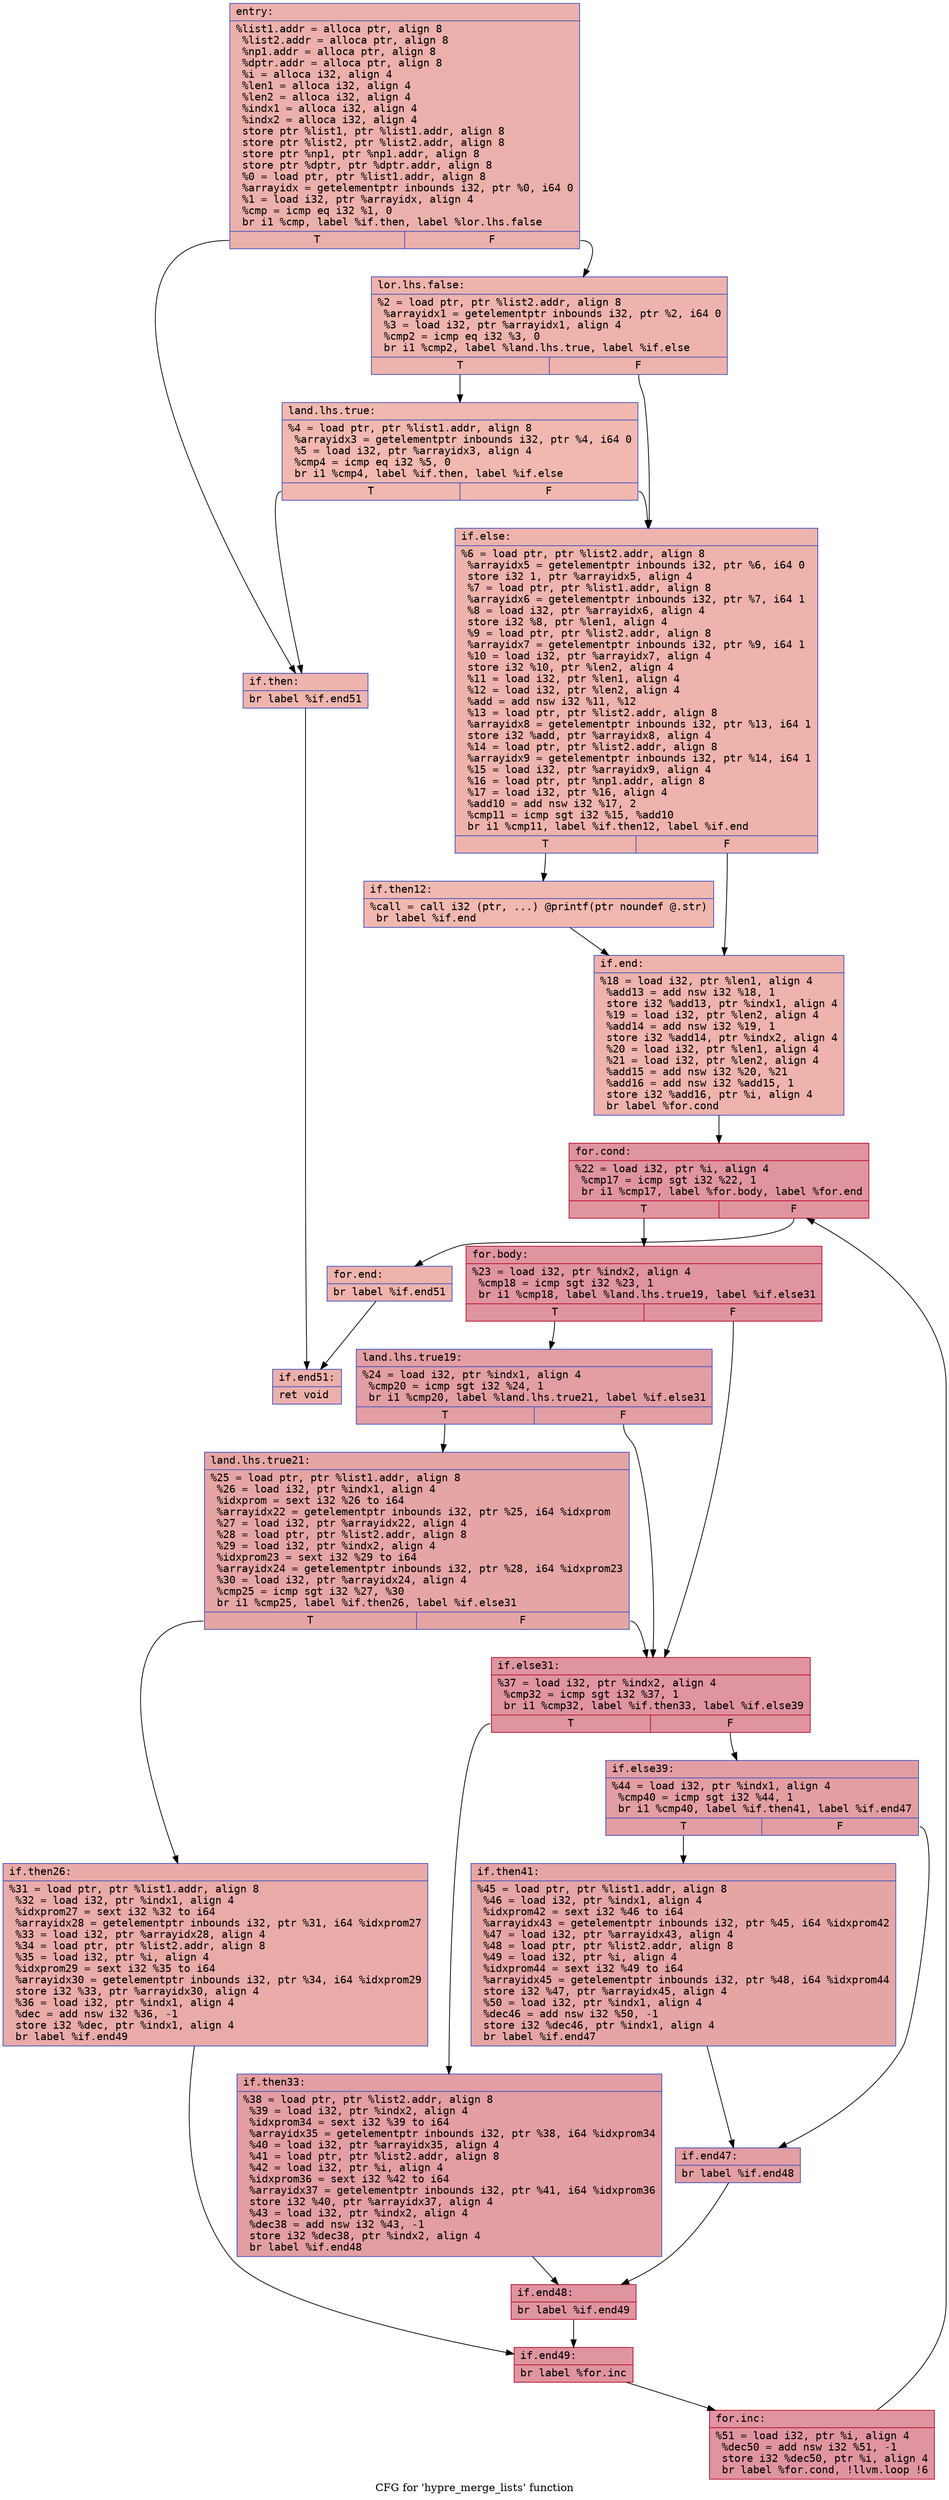 digraph "CFG for 'hypre_merge_lists' function" {
	label="CFG for 'hypre_merge_lists' function";

	Node0x5596ebdc4560 [shape=record,color="#3d50c3ff", style=filled, fillcolor="#d24b4070" fontname="Courier",label="{entry:\l|  %list1.addr = alloca ptr, align 8\l  %list2.addr = alloca ptr, align 8\l  %np1.addr = alloca ptr, align 8\l  %dptr.addr = alloca ptr, align 8\l  %i = alloca i32, align 4\l  %len1 = alloca i32, align 4\l  %len2 = alloca i32, align 4\l  %indx1 = alloca i32, align 4\l  %indx2 = alloca i32, align 4\l  store ptr %list1, ptr %list1.addr, align 8\l  store ptr %list2, ptr %list2.addr, align 8\l  store ptr %np1, ptr %np1.addr, align 8\l  store ptr %dptr, ptr %dptr.addr, align 8\l  %0 = load ptr, ptr %list1.addr, align 8\l  %arrayidx = getelementptr inbounds i32, ptr %0, i64 0\l  %1 = load i32, ptr %arrayidx, align 4\l  %cmp = icmp eq i32 %1, 0\l  br i1 %cmp, label %if.then, label %lor.lhs.false\l|{<s0>T|<s1>F}}"];
	Node0x5596ebdc4560:s0 -> Node0x5596ebdc8100[tooltip="entry -> if.then\nProbability 37.50%" ];
	Node0x5596ebdc4560:s1 -> Node0x5596ebdc8170[tooltip="entry -> lor.lhs.false\nProbability 62.50%" ];
	Node0x5596ebdc8170 [shape=record,color="#3d50c3ff", style=filled, fillcolor="#d6524470" fontname="Courier",label="{lor.lhs.false:\l|  %2 = load ptr, ptr %list2.addr, align 8\l  %arrayidx1 = getelementptr inbounds i32, ptr %2, i64 0\l  %3 = load i32, ptr %arrayidx1, align 4\l  %cmp2 = icmp eq i32 %3, 0\l  br i1 %cmp2, label %land.lhs.true, label %if.else\l|{<s0>T|<s1>F}}"];
	Node0x5596ebdc8170:s0 -> Node0x5596ebdc8520[tooltip="lor.lhs.false -> land.lhs.true\nProbability 37.50%" ];
	Node0x5596ebdc8170:s1 -> Node0x5596ebdc85a0[tooltip="lor.lhs.false -> if.else\nProbability 62.50%" ];
	Node0x5596ebdc8520 [shape=record,color="#3d50c3ff", style=filled, fillcolor="#dc5d4a70" fontname="Courier",label="{land.lhs.true:\l|  %4 = load ptr, ptr %list1.addr, align 8\l  %arrayidx3 = getelementptr inbounds i32, ptr %4, i64 0\l  %5 = load i32, ptr %arrayidx3, align 4\l  %cmp4 = icmp eq i32 %5, 0\l  br i1 %cmp4, label %if.then, label %if.else\l|{<s0>T|<s1>F}}"];
	Node0x5596ebdc8520:s0 -> Node0x5596ebdc8100[tooltip="land.lhs.true -> if.then\nProbability 37.50%" ];
	Node0x5596ebdc8520:s1 -> Node0x5596ebdc85a0[tooltip="land.lhs.true -> if.else\nProbability 62.50%" ];
	Node0x5596ebdc8100 [shape=record,color="#3d50c3ff", style=filled, fillcolor="#d8564670" fontname="Courier",label="{if.then:\l|  br label %if.end51\l}"];
	Node0x5596ebdc8100 -> Node0x5596ebdc89f0[tooltip="if.then -> if.end51\nProbability 100.00%" ];
	Node0x5596ebdc85a0 [shape=record,color="#3d50c3ff", style=filled, fillcolor="#d6524470" fontname="Courier",label="{if.else:\l|  %6 = load ptr, ptr %list2.addr, align 8\l  %arrayidx5 = getelementptr inbounds i32, ptr %6, i64 0\l  store i32 1, ptr %arrayidx5, align 4\l  %7 = load ptr, ptr %list1.addr, align 8\l  %arrayidx6 = getelementptr inbounds i32, ptr %7, i64 1\l  %8 = load i32, ptr %arrayidx6, align 4\l  store i32 %8, ptr %len1, align 4\l  %9 = load ptr, ptr %list2.addr, align 8\l  %arrayidx7 = getelementptr inbounds i32, ptr %9, i64 1\l  %10 = load i32, ptr %arrayidx7, align 4\l  store i32 %10, ptr %len2, align 4\l  %11 = load i32, ptr %len1, align 4\l  %12 = load i32, ptr %len2, align 4\l  %add = add nsw i32 %11, %12\l  %13 = load ptr, ptr %list2.addr, align 8\l  %arrayidx8 = getelementptr inbounds i32, ptr %13, i64 1\l  store i32 %add, ptr %arrayidx8, align 4\l  %14 = load ptr, ptr %list2.addr, align 8\l  %arrayidx9 = getelementptr inbounds i32, ptr %14, i64 1\l  %15 = load i32, ptr %arrayidx9, align 4\l  %16 = load ptr, ptr %np1.addr, align 8\l  %17 = load i32, ptr %16, align 4\l  %add10 = add nsw i32 %17, 2\l  %cmp11 = icmp sgt i32 %15, %add10\l  br i1 %cmp11, label %if.then12, label %if.end\l|{<s0>T|<s1>F}}"];
	Node0x5596ebdc85a0:s0 -> Node0x5596ebdc9ca0[tooltip="if.else -> if.then12\nProbability 50.00%" ];
	Node0x5596ebdc85a0:s1 -> Node0x5596ebdc9d20[tooltip="if.else -> if.end\nProbability 50.00%" ];
	Node0x5596ebdc9ca0 [shape=record,color="#3d50c3ff", style=filled, fillcolor="#dc5d4a70" fontname="Courier",label="{if.then12:\l|  %call = call i32 (ptr, ...) @printf(ptr noundef @.str)\l  br label %if.end\l}"];
	Node0x5596ebdc9ca0 -> Node0x5596ebdc9d20[tooltip="if.then12 -> if.end\nProbability 100.00%" ];
	Node0x5596ebdc9d20 [shape=record,color="#3d50c3ff", style=filled, fillcolor="#d6524470" fontname="Courier",label="{if.end:\l|  %18 = load i32, ptr %len1, align 4\l  %add13 = add nsw i32 %18, 1\l  store i32 %add13, ptr %indx1, align 4\l  %19 = load i32, ptr %len2, align 4\l  %add14 = add nsw i32 %19, 1\l  store i32 %add14, ptr %indx2, align 4\l  %20 = load i32, ptr %len1, align 4\l  %21 = load i32, ptr %len2, align 4\l  %add15 = add nsw i32 %20, %21\l  %add16 = add nsw i32 %add15, 1\l  store i32 %add16, ptr %i, align 4\l  br label %for.cond\l}"];
	Node0x5596ebdc9d20 -> Node0x5596ebdca6e0[tooltip="if.end -> for.cond\nProbability 100.00%" ];
	Node0x5596ebdca6e0 [shape=record,color="#b70d28ff", style=filled, fillcolor="#b70d2870" fontname="Courier",label="{for.cond:\l|  %22 = load i32, ptr %i, align 4\l  %cmp17 = icmp sgt i32 %22, 1\l  br i1 %cmp17, label %for.body, label %for.end\l|{<s0>T|<s1>F}}"];
	Node0x5596ebdca6e0:s0 -> Node0x5596ebdca900[tooltip="for.cond -> for.body\nProbability 96.88%" ];
	Node0x5596ebdca6e0:s1 -> Node0x5596ebdca980[tooltip="for.cond -> for.end\nProbability 3.12%" ];
	Node0x5596ebdca900 [shape=record,color="#b70d28ff", style=filled, fillcolor="#b70d2870" fontname="Courier",label="{for.body:\l|  %23 = load i32, ptr %indx2, align 4\l  %cmp18 = icmp sgt i32 %23, 1\l  br i1 %cmp18, label %land.lhs.true19, label %if.else31\l|{<s0>T|<s1>F}}"];
	Node0x5596ebdca900:s0 -> Node0x5596ebdcabd0[tooltip="for.body -> land.lhs.true19\nProbability 50.00%" ];
	Node0x5596ebdca900:s1 -> Node0x5596ebdcac50[tooltip="for.body -> if.else31\nProbability 50.00%" ];
	Node0x5596ebdcabd0 [shape=record,color="#3d50c3ff", style=filled, fillcolor="#be242e70" fontname="Courier",label="{land.lhs.true19:\l|  %24 = load i32, ptr %indx1, align 4\l  %cmp20 = icmp sgt i32 %24, 1\l  br i1 %cmp20, label %land.lhs.true21, label %if.else31\l|{<s0>T|<s1>F}}"];
	Node0x5596ebdcabd0:s0 -> Node0x5596ebdcaee0[tooltip="land.lhs.true19 -> land.lhs.true21\nProbability 50.00%" ];
	Node0x5596ebdcabd0:s1 -> Node0x5596ebdcac50[tooltip="land.lhs.true19 -> if.else31\nProbability 50.00%" ];
	Node0x5596ebdcaee0 [shape=record,color="#3d50c3ff", style=filled, fillcolor="#c5333470" fontname="Courier",label="{land.lhs.true21:\l|  %25 = load ptr, ptr %list1.addr, align 8\l  %26 = load i32, ptr %indx1, align 4\l  %idxprom = sext i32 %26 to i64\l  %arrayidx22 = getelementptr inbounds i32, ptr %25, i64 %idxprom\l  %27 = load i32, ptr %arrayidx22, align 4\l  %28 = load ptr, ptr %list2.addr, align 8\l  %29 = load i32, ptr %indx2, align 4\l  %idxprom23 = sext i32 %29 to i64\l  %arrayidx24 = getelementptr inbounds i32, ptr %28, i64 %idxprom23\l  %30 = load i32, ptr %arrayidx24, align 4\l  %cmp25 = icmp sgt i32 %27, %30\l  br i1 %cmp25, label %if.then26, label %if.else31\l|{<s0>T|<s1>F}}"];
	Node0x5596ebdcaee0:s0 -> Node0x5596ebdcbbb0[tooltip="land.lhs.true21 -> if.then26\nProbability 50.00%" ];
	Node0x5596ebdcaee0:s1 -> Node0x5596ebdcac50[tooltip="land.lhs.true21 -> if.else31\nProbability 50.00%" ];
	Node0x5596ebdcbbb0 [shape=record,color="#3d50c3ff", style=filled, fillcolor="#cc403a70" fontname="Courier",label="{if.then26:\l|  %31 = load ptr, ptr %list1.addr, align 8\l  %32 = load i32, ptr %indx1, align 4\l  %idxprom27 = sext i32 %32 to i64\l  %arrayidx28 = getelementptr inbounds i32, ptr %31, i64 %idxprom27\l  %33 = load i32, ptr %arrayidx28, align 4\l  %34 = load ptr, ptr %list2.addr, align 8\l  %35 = load i32, ptr %i, align 4\l  %idxprom29 = sext i32 %35 to i64\l  %arrayidx30 = getelementptr inbounds i32, ptr %34, i64 %idxprom29\l  store i32 %33, ptr %arrayidx30, align 4\l  %36 = load i32, ptr %indx1, align 4\l  %dec = add nsw i32 %36, -1\l  store i32 %dec, ptr %indx1, align 4\l  br label %if.end49\l}"];
	Node0x5596ebdcbbb0 -> Node0x5596ebdcc480[tooltip="if.then26 -> if.end49\nProbability 100.00%" ];
	Node0x5596ebdcac50 [shape=record,color="#b70d28ff", style=filled, fillcolor="#b70d2870" fontname="Courier",label="{if.else31:\l|  %37 = load i32, ptr %indx2, align 4\l  %cmp32 = icmp sgt i32 %37, 1\l  br i1 %cmp32, label %if.then33, label %if.else39\l|{<s0>T|<s1>F}}"];
	Node0x5596ebdcac50:s0 -> Node0x5596ebdcc6a0[tooltip="if.else31 -> if.then33\nProbability 50.00%" ];
	Node0x5596ebdcac50:s1 -> Node0x5596ebdcc720[tooltip="if.else31 -> if.else39\nProbability 50.00%" ];
	Node0x5596ebdcc6a0 [shape=record,color="#3d50c3ff", style=filled, fillcolor="#be242e70" fontname="Courier",label="{if.then33:\l|  %38 = load ptr, ptr %list2.addr, align 8\l  %39 = load i32, ptr %indx2, align 4\l  %idxprom34 = sext i32 %39 to i64\l  %arrayidx35 = getelementptr inbounds i32, ptr %38, i64 %idxprom34\l  %40 = load i32, ptr %arrayidx35, align 4\l  %41 = load ptr, ptr %list2.addr, align 8\l  %42 = load i32, ptr %i, align 4\l  %idxprom36 = sext i32 %42 to i64\l  %arrayidx37 = getelementptr inbounds i32, ptr %41, i64 %idxprom36\l  store i32 %40, ptr %arrayidx37, align 4\l  %43 = load i32, ptr %indx2, align 4\l  %dec38 = add nsw i32 %43, -1\l  store i32 %dec38, ptr %indx2, align 4\l  br label %if.end48\l}"];
	Node0x5596ebdcc6a0 -> Node0x5596ebdcd020[tooltip="if.then33 -> if.end48\nProbability 100.00%" ];
	Node0x5596ebdcc720 [shape=record,color="#3d50c3ff", style=filled, fillcolor="#be242e70" fontname="Courier",label="{if.else39:\l|  %44 = load i32, ptr %indx1, align 4\l  %cmp40 = icmp sgt i32 %44, 1\l  br i1 %cmp40, label %if.then41, label %if.end47\l|{<s0>T|<s1>F}}"];
	Node0x5596ebdcc720:s0 -> Node0x5596ebdcd240[tooltip="if.else39 -> if.then41\nProbability 50.00%" ];
	Node0x5596ebdcc720:s1 -> Node0x5596ebdcd2c0[tooltip="if.else39 -> if.end47\nProbability 50.00%" ];
	Node0x5596ebdcd240 [shape=record,color="#3d50c3ff", style=filled, fillcolor="#c5333470" fontname="Courier",label="{if.then41:\l|  %45 = load ptr, ptr %list1.addr, align 8\l  %46 = load i32, ptr %indx1, align 4\l  %idxprom42 = sext i32 %46 to i64\l  %arrayidx43 = getelementptr inbounds i32, ptr %45, i64 %idxprom42\l  %47 = load i32, ptr %arrayidx43, align 4\l  %48 = load ptr, ptr %list2.addr, align 8\l  %49 = load i32, ptr %i, align 4\l  %idxprom44 = sext i32 %49 to i64\l  %arrayidx45 = getelementptr inbounds i32, ptr %48, i64 %idxprom44\l  store i32 %47, ptr %arrayidx45, align 4\l  %50 = load i32, ptr %indx1, align 4\l  %dec46 = add nsw i32 %50, -1\l  store i32 %dec46, ptr %indx1, align 4\l  br label %if.end47\l}"];
	Node0x5596ebdcd240 -> Node0x5596ebdcd2c0[tooltip="if.then41 -> if.end47\nProbability 100.00%" ];
	Node0x5596ebdcd2c0 [shape=record,color="#3d50c3ff", style=filled, fillcolor="#be242e70" fontname="Courier",label="{if.end47:\l|  br label %if.end48\l}"];
	Node0x5596ebdcd2c0 -> Node0x5596ebdcd020[tooltip="if.end47 -> if.end48\nProbability 100.00%" ];
	Node0x5596ebdcd020 [shape=record,color="#b70d28ff", style=filled, fillcolor="#b70d2870" fontname="Courier",label="{if.end48:\l|  br label %if.end49\l}"];
	Node0x5596ebdcd020 -> Node0x5596ebdcc480[tooltip="if.end48 -> if.end49\nProbability 100.00%" ];
	Node0x5596ebdcc480 [shape=record,color="#b70d28ff", style=filled, fillcolor="#b70d2870" fontname="Courier",label="{if.end49:\l|  br label %for.inc\l}"];
	Node0x5596ebdcc480 -> Node0x5596ebdce520[tooltip="if.end49 -> for.inc\nProbability 100.00%" ];
	Node0x5596ebdce520 [shape=record,color="#b70d28ff", style=filled, fillcolor="#b70d2870" fontname="Courier",label="{for.inc:\l|  %51 = load i32, ptr %i, align 4\l  %dec50 = add nsw i32 %51, -1\l  store i32 %dec50, ptr %i, align 4\l  br label %for.cond, !llvm.loop !6\l}"];
	Node0x5596ebdce520 -> Node0x5596ebdca6e0[tooltip="for.inc -> for.cond\nProbability 100.00%" ];
	Node0x5596ebdca980 [shape=record,color="#3d50c3ff", style=filled, fillcolor="#d6524470" fontname="Courier",label="{for.end:\l|  br label %if.end51\l}"];
	Node0x5596ebdca980 -> Node0x5596ebdc89f0[tooltip="for.end -> if.end51\nProbability 100.00%" ];
	Node0x5596ebdc89f0 [shape=record,color="#3d50c3ff", style=filled, fillcolor="#d24b4070" fontname="Courier",label="{if.end51:\l|  ret void\l}"];
}
